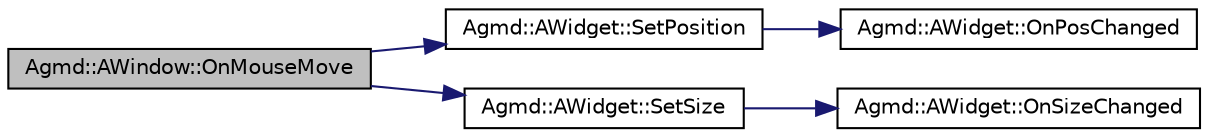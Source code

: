 digraph "Agmd::AWindow::OnMouseMove"
{
  edge [fontname="Helvetica",fontsize="10",labelfontname="Helvetica",labelfontsize="10"];
  node [fontname="Helvetica",fontsize="10",shape=record];
  rankdir="LR";
  Node1 [label="Agmd::AWindow::OnMouseMove",height=0.2,width=0.4,color="black", fillcolor="grey75", style="filled" fontcolor="black"];
  Node1 -> Node2 [color="midnightblue",fontsize="10",style="solid",fontname="Helvetica"];
  Node2 [label="Agmd::AWidget::SetPosition",height=0.2,width=0.4,color="black", fillcolor="white", style="filled",URL="$class_agmd_1_1_a_widget.html#ad623409b81ce39302f804b81fc6f0c5b"];
  Node2 -> Node3 [color="midnightblue",fontsize="10",style="solid",fontname="Helvetica"];
  Node3 [label="Agmd::AWidget::OnPosChanged",height=0.2,width=0.4,color="black", fillcolor="white", style="filled",URL="$class_agmd_1_1_a_widget.html#a0ed53f97e67bcb7ed8db276d57c768d2"];
  Node1 -> Node4 [color="midnightblue",fontsize="10",style="solid",fontname="Helvetica"];
  Node4 [label="Agmd::AWidget::SetSize",height=0.2,width=0.4,color="black", fillcolor="white", style="filled",URL="$class_agmd_1_1_a_widget.html#a607875daab03a397bc8c56e0b9a7b05d"];
  Node4 -> Node5 [color="midnightblue",fontsize="10",style="solid",fontname="Helvetica"];
  Node5 [label="Agmd::AWidget::OnSizeChanged",height=0.2,width=0.4,color="black", fillcolor="white", style="filled",URL="$class_agmd_1_1_a_widget.html#a65c040f47c294031a56ad4478e61654c"];
}
